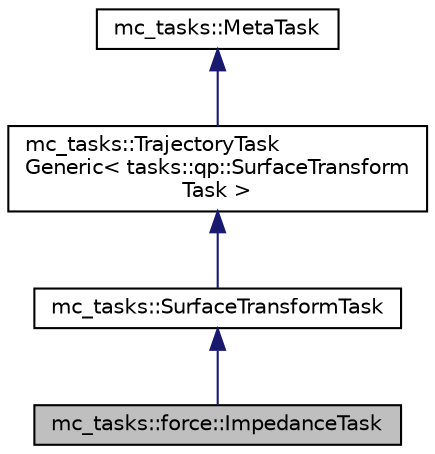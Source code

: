 digraph "mc_tasks::force::ImpedanceTask"
{
 // INTERACTIVE_SVG=YES
  edge [fontname="Helvetica",fontsize="10",labelfontname="Helvetica",labelfontsize="10"];
  node [fontname="Helvetica",fontsize="10",shape=record];
  Node0 [label="mc_tasks::force::ImpedanceTask",height=0.2,width=0.4,color="black", fillcolor="grey75", style="filled", fontcolor="black"];
  Node1 -> Node0 [dir="back",color="midnightblue",fontsize="10",style="solid",fontname="Helvetica"];
  Node1 [label="mc_tasks::SurfaceTransformTask",height=0.2,width=0.4,color="black", fillcolor="white", style="filled",URL="$structmc__tasks_1_1SurfaceTransformTask.html",tooltip="Control the Surface of a body. "];
  Node2 -> Node1 [dir="back",color="midnightblue",fontsize="10",style="solid",fontname="Helvetica"];
  Node2 [label="mc_tasks::TrajectoryTask\lGeneric\< tasks::qp::SurfaceTransform\lTask \>",height=0.2,width=0.4,color="black", fillcolor="white", style="filled",URL="$structmc__tasks_1_1TrajectoryTaskGeneric.html"];
  Node3 -> Node2 [dir="back",color="midnightblue",fontsize="10",style="solid",fontname="Helvetica"];
  Node3 [label="mc_tasks::MetaTask",height=0.2,width=0.4,color="black", fillcolor="white", style="filled",URL="$structmc__tasks_1_1MetaTask.html",tooltip="Represents a generic task. "];
}

